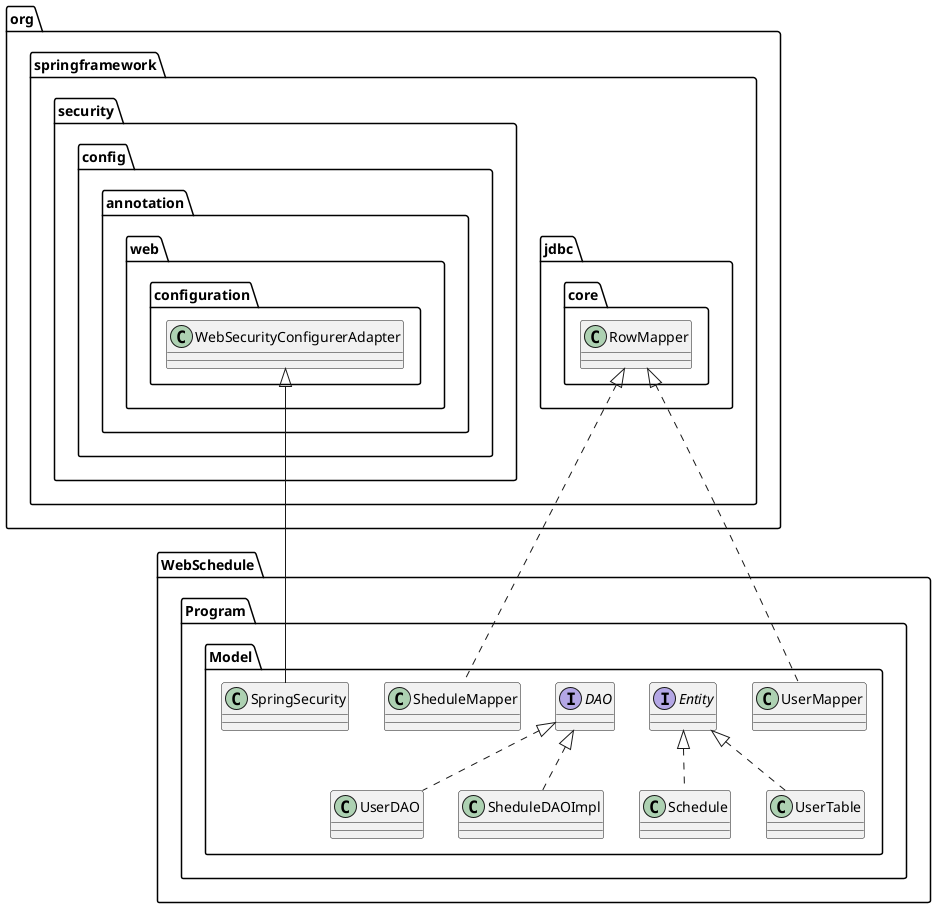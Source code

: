@startuml
class WebSchedule.Program.Model.UserMapper {
}
class WebSchedule.Program.Model.UserDAO {
}
interface WebSchedule.Program.Model.Entity {
}
interface WebSchedule.Program.Model.DAO {
}
class WebSchedule.Program.Model.SpringSecurity {
}
class WebSchedule.Program.Model.SheduleDAOImpl {
}
class WebSchedule.Program.Model.SheduleMapper {
}
class WebSchedule.Program.Model.Schedule {
}
class WebSchedule.Program.Model.UserTable {
}


org.springframework.jdbc.core.RowMapper <|.. WebSchedule.Program.Model.UserMapper
WebSchedule.Program.Model.DAO <|.. WebSchedule.Program.Model.UserDAO
org.springframework.security.config.annotation.web.configuration.WebSecurityConfigurerAdapter <|-- WebSchedule.Program.Model.SpringSecurity
WebSchedule.Program.Model.DAO <|.. WebSchedule.Program.Model.SheduleDAOImpl
org.springframework.jdbc.core.RowMapper <|.. WebSchedule.Program.Model.SheduleMapper
WebSchedule.Program.Model.Entity <|.. WebSchedule.Program.Model.Schedule
WebSchedule.Program.Model.Entity <|.. WebSchedule.Program.Model.UserTable
@enduml